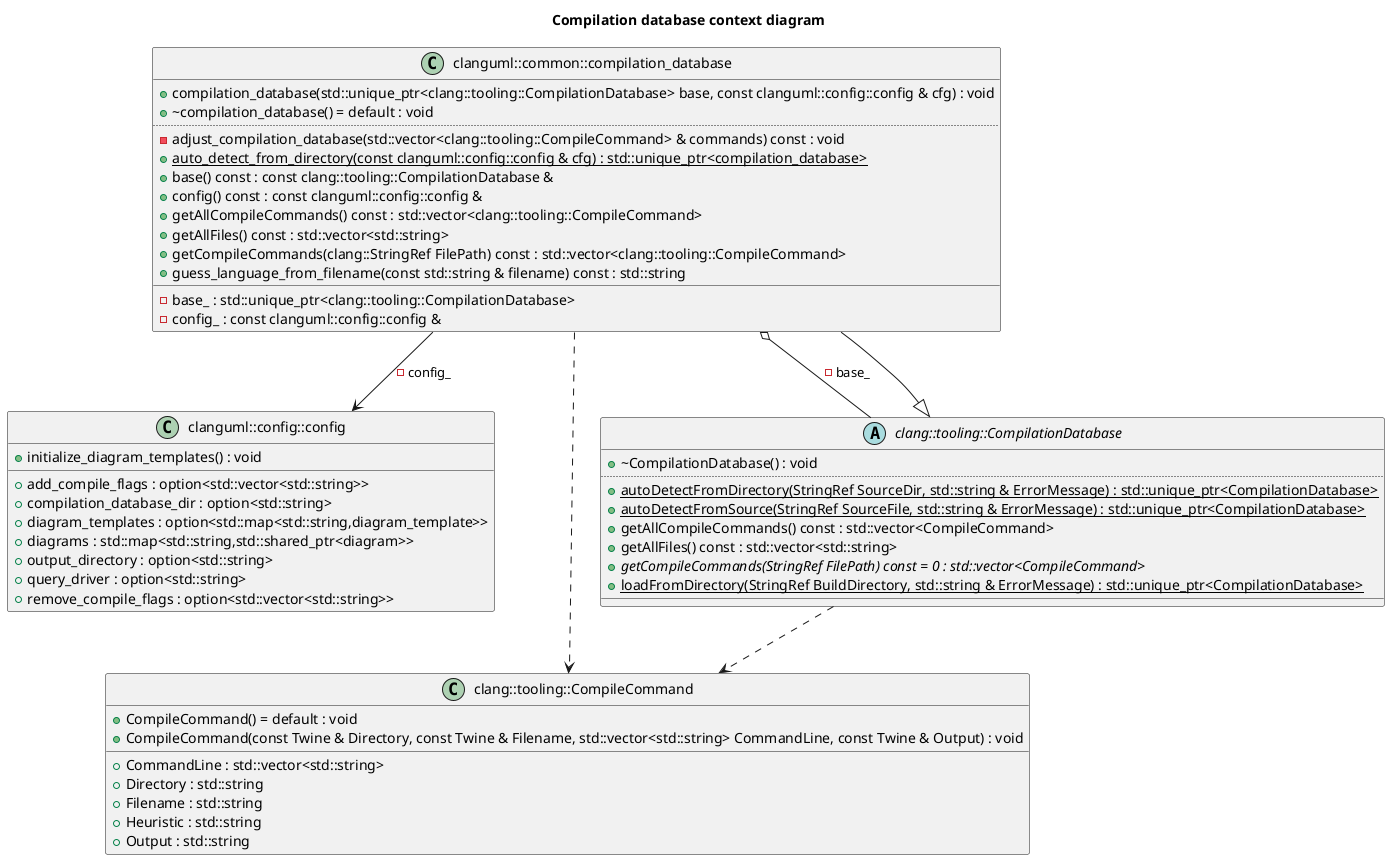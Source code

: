 @startuml
title Compilation database context diagram
class "clanguml::common::compilation_database" as C_0000597104457503221480
class C_0000597104457503221480 [[classclanguml_1_1common_1_1compilation__database.html{Custom compilation database class}]] {
+compilation_database(std::unique_ptr<clang::tooling::CompilationDatabase> base, const clanguml::config::config & cfg) : void [[[{compilation_database}]]]
+~compilation_database() = default : void [[[{~compilation_database}]]]
..
-adjust_compilation_database(std::vector<clang::tooling::CompileCommand> & commands) const : void [[[{adjust_compilation_database}]]]
{static} +auto_detect_from_directory(const clanguml::config::config & cfg) : std::unique_ptr<compilation_database> [[[{auto_detect_from_directory}]]]
+base() const : const clang::tooling::CompilationDatabase & [[[{base}]]]
+config() const : const clanguml::config::config & [[[{config}]]]
+getAllCompileCommands() const : std::vector<clang::tooling::CompileCommand> [[[{getAllCompileCommands}]]]
+getAllFiles() const : std::vector<std::string> [[[{getAllFiles}]]]
+getCompileCommands(clang::StringRef FilePath) const : std::vector<clang::tooling::CompileCommand> [[[{getCompileCommands}]]]
+guess_language_from_filename(const std::string & filename) const : std::string [[[{guess_language_from_filename}]]]
__
-base_ : std::unique_ptr<clang::tooling::CompilationDatabase> [[[{base_}]]]
-config_ : const clanguml::config::config & [[[{config_}]]]
}
class "clanguml::config::config" as C_0000893743909513410599
class C_0000893743909513410599 [[structclanguml_1_1config_1_1config.html{Represents entire configuration file}]] {
+initialize_diagram_templates() : void [[[{initialize_diagram_templates}]]]
__
+add_compile_flags : option<std::vector<std::string>> [[[{add_compile_flags}]]]
+compilation_database_dir : option<std::string> [[[{compilation_database_dir}]]]
+diagram_templates : option<std::map<std::string,diagram_template>> [[[{diagram_templates}]]]
+diagrams : std::map<std::string,std::shared_ptr<diagram>> [[[{diagrams}]]]
+output_directory : option<std::string> [[[{output_directory}]]]
+query_driver : option<std::string> [[[{query_driver}]]]
+remove_compile_flags : option<std::vector<std::string>> [[[{remove_compile_flags}]]]
}
class "clang::tooling::CompileCommand" as C_0001157011696030393919
class C_0001157011696030393919 [[structclang_1_1tooling_1_1CompileCommand.html{CompileCommand}]] {
+CompileCommand() = default : void [[[{CompileCommand}]]]
+CompileCommand(const Twine & Directory, const Twine & Filename, std::vector<std::string> CommandLine, const Twine & Output) : void [[[{CompileCommand}]]]
__
+CommandLine : std::vector<std::string> [[[{CommandLine}]]]
+Directory : std::string [[[{Directory}]]]
+Filename : std::string [[[{Filename}]]]
+Heuristic : std::string [[[{Heuristic}]]]
+Output : std::string [[[{Output}]]]
}
abstract "clang::tooling::CompilationDatabase" as C_0001617832303729071872
abstract C_0001617832303729071872 [[classclang_1_1tooling_1_1CompilationDatabase.html{CompilationDatabase}]] {
+~CompilationDatabase() : void [[[{~CompilationDatabase}]]]
..
{static} +autoDetectFromDirectory(StringRef SourceDir, std::string & ErrorMessage) : std::unique_ptr<CompilationDatabase> [[[{autoDetectFromDirectory}]]]
{static} +autoDetectFromSource(StringRef SourceFile, std::string & ErrorMessage) : std::unique_ptr<CompilationDatabase> [[[{autoDetectFromSource}]]]
+getAllCompileCommands() const : std::vector<CompileCommand> [[[{getAllCompileCommands}]]]
+getAllFiles() const : std::vector<std::string> [[[{getAllFiles}]]]
{abstract} +getCompileCommands(StringRef FilePath) const = 0 : std::vector<CompileCommand> [[[{getCompileCommands}]]]
{static} +loadFromDirectory(StringRef BuildDirectory, std::string & ErrorMessage) : std::unique_ptr<CompilationDatabase> [[[{loadFromDirectory}]]]
__
}
C_0000597104457503221480 ..> C_0001157011696030393919
C_0000597104457503221480 o-- C_0001617832303729071872 : -base_
C_0000597104457503221480 --> C_0000893743909513410599 : -config_
C_0001617832303729071872 <|-- C_0000597104457503221480
C_0001617832303729071872 ..> C_0001157011696030393919

'Generated with clang-uml, version 0.4.0-7-g8a6b497
'LLVM version Ubuntu clang version 16.0.6 (++20230710042027+7cbf1a259152-1~exp1~20230710162048.105)
@enduml
